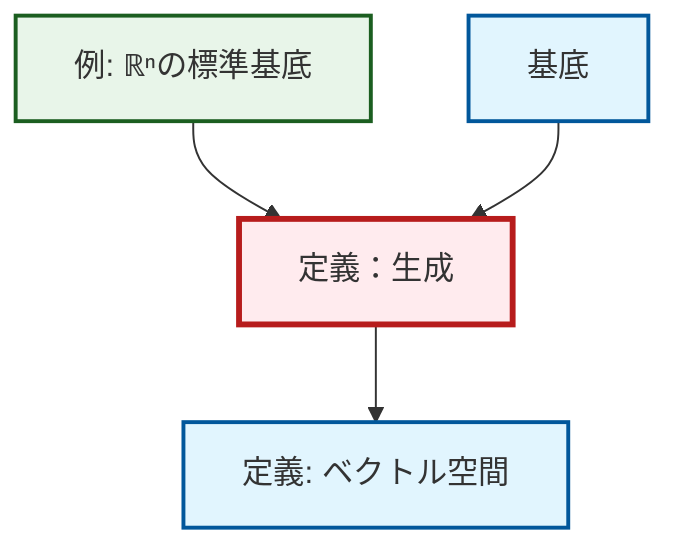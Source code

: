 graph TD
    classDef definition fill:#e1f5fe,stroke:#01579b,stroke-width:2px
    classDef theorem fill:#f3e5f5,stroke:#4a148c,stroke-width:2px
    classDef axiom fill:#fff3e0,stroke:#e65100,stroke-width:2px
    classDef example fill:#e8f5e9,stroke:#1b5e20,stroke-width:2px
    classDef current fill:#ffebee,stroke:#b71c1c,stroke-width:3px
    def-basis["基底"]:::definition
    ex-standard-basis-rn["例: ℝⁿの標準基底"]:::example
    def-vector-space["定義: ベクトル空間"]:::definition
    def-span["定義：生成"]:::definition
    def-span --> def-vector-space
    ex-standard-basis-rn --> def-span
    def-basis --> def-span
    class def-span current